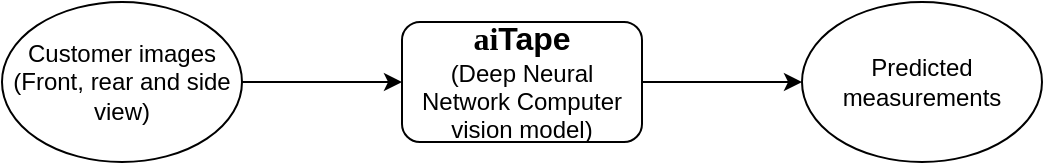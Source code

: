 <mxfile version="13.7.5" type="github">
  <diagram id="RXNHdP_7tuQIQfgyDhtV" name="Page-1">
    <mxGraphModel dx="801" dy="462" grid="1" gridSize="10" guides="1" tooltips="1" connect="1" arrows="1" fold="1" page="1" pageScale="1" pageWidth="850" pageHeight="1100" math="0" shadow="0">
      <root>
        <mxCell id="0" />
        <mxCell id="1" parent="0" />
        <mxCell id="u0YcfvyxpfXa9NovZ5Kd-1" value="&lt;span id=&quot;docs-internal-guid-9638bdd4-7fff-e972-a14e-efc1e479b0aa&quot; style=&quot;font-size: 16px&quot;&gt;&lt;span style=&quot;font-family: &amp;#34;shadows into light&amp;#34; , cursive ; background-color: transparent ; font-weight: 700 ; vertical-align: baseline&quot;&gt;ai&lt;/span&gt;&lt;span style=&quot;background-color: transparent ; font-weight: 700 ; vertical-align: baseline&quot;&gt;&lt;font face=&quot;maven pro, sans-serif&quot;&gt;Tape&lt;br&gt;&lt;/font&gt;&lt;/span&gt;&lt;/span&gt;&lt;font face=&quot;maven pro, sans-serif&quot;&gt;(Deep Neural Network Computer vision model)&lt;/font&gt;" style="rounded=1;whiteSpace=wrap;html=1;fillColor=none;" vertex="1" parent="1">
          <mxGeometry x="340" y="160" width="120" height="60" as="geometry" />
        </mxCell>
        <mxCell id="u0YcfvyxpfXa9NovZ5Kd-2" value="Customer images (Front, rear and side view)" style="ellipse;whiteSpace=wrap;html=1;fillColor=none;" vertex="1" parent="1">
          <mxGeometry x="140" y="150" width="120" height="80" as="geometry" />
        </mxCell>
        <mxCell id="u0YcfvyxpfXa9NovZ5Kd-3" value="Predicted measurements" style="ellipse;whiteSpace=wrap;html=1;fillColor=none;" vertex="1" parent="1">
          <mxGeometry x="540" y="150" width="120" height="80" as="geometry" />
        </mxCell>
        <mxCell id="u0YcfvyxpfXa9NovZ5Kd-4" value="" style="endArrow=classic;html=1;exitX=1;exitY=0.5;exitDx=0;exitDy=0;entryX=0;entryY=0.5;entryDx=0;entryDy=0;" edge="1" parent="1" source="u0YcfvyxpfXa9NovZ5Kd-2" target="u0YcfvyxpfXa9NovZ5Kd-1">
          <mxGeometry width="50" height="50" relative="1" as="geometry">
            <mxPoint x="390" y="220" as="sourcePoint" />
            <mxPoint x="440" y="170" as="targetPoint" />
          </mxGeometry>
        </mxCell>
        <mxCell id="u0YcfvyxpfXa9NovZ5Kd-5" value="" style="endArrow=classic;html=1;exitX=1;exitY=0.5;exitDx=0;exitDy=0;entryX=0;entryY=0.5;entryDx=0;entryDy=0;" edge="1" parent="1" source="u0YcfvyxpfXa9NovZ5Kd-1" target="u0YcfvyxpfXa9NovZ5Kd-3">
          <mxGeometry width="50" height="50" relative="1" as="geometry">
            <mxPoint x="390" y="220" as="sourcePoint" />
            <mxPoint x="440" y="170" as="targetPoint" />
          </mxGeometry>
        </mxCell>
      </root>
    </mxGraphModel>
  </diagram>
</mxfile>
